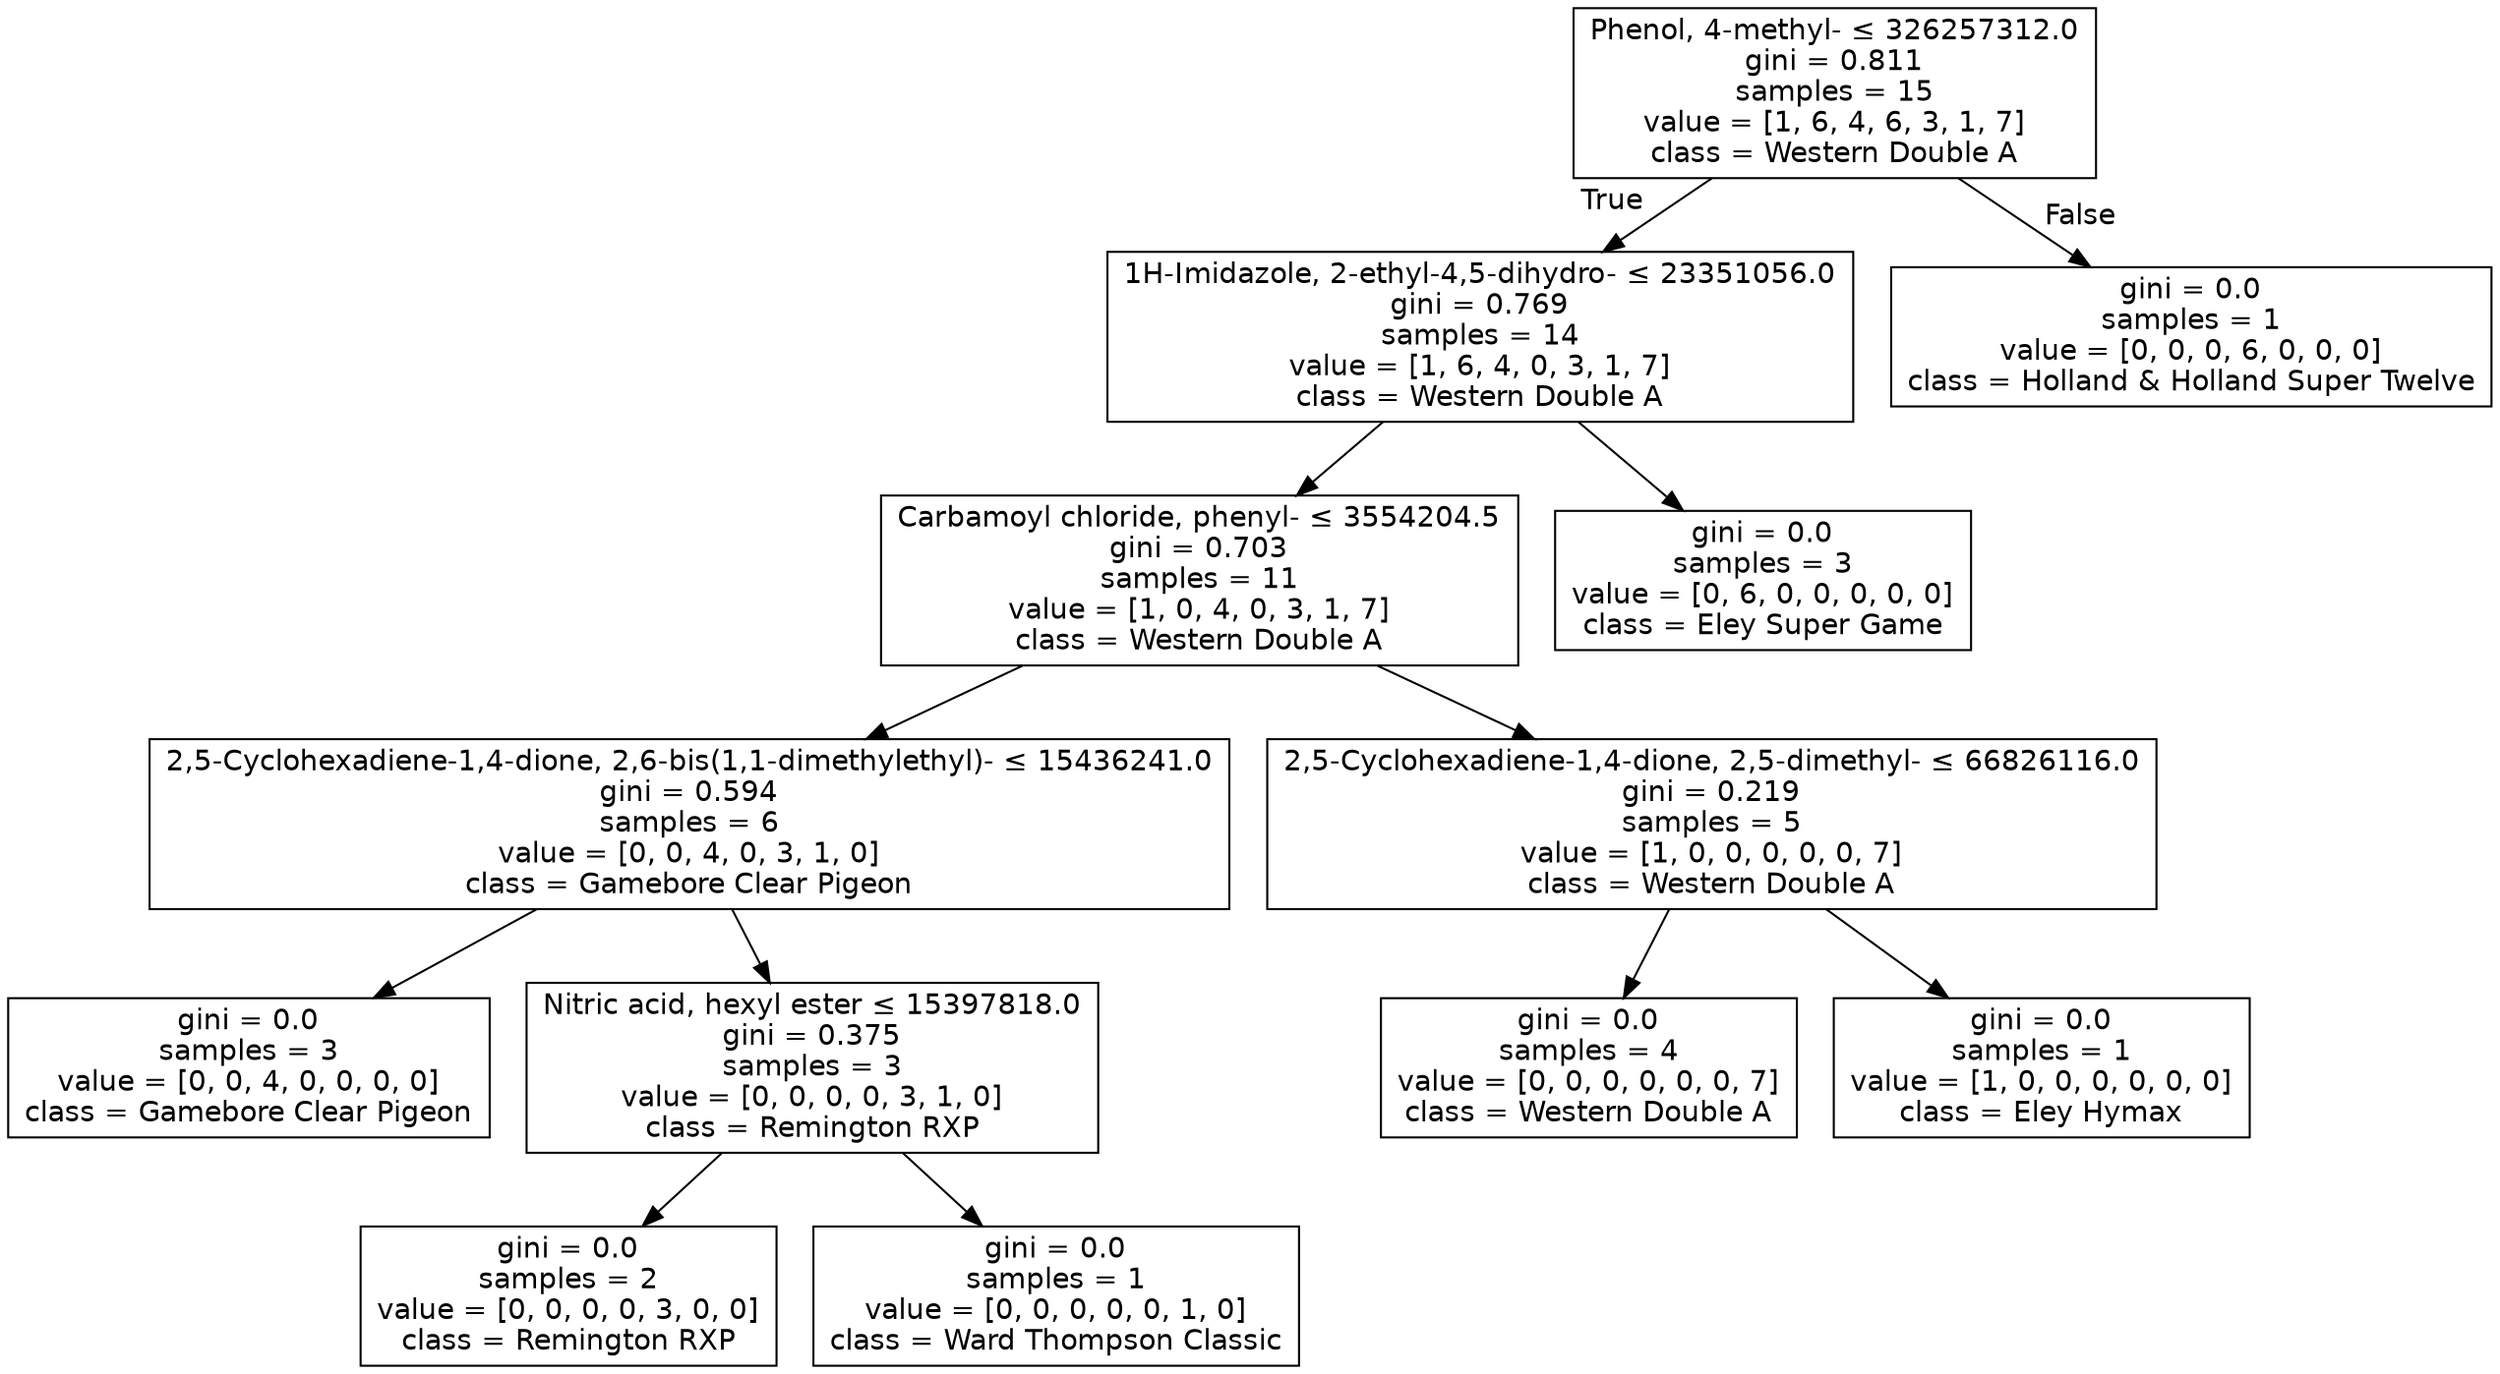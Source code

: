 digraph Tree {
node [shape=box, fontname="helvetica"] ;
edge [fontname="helvetica"] ;
0 [label=<Phenol, 4-methyl- &le; 326257312.0<br/>gini = 0.811<br/>samples = 15<br/>value = [1, 6, 4, 6, 3, 1, 7]<br/>class = Western Double A>] ;
1 [label=<1H-Imidazole, 2-ethyl-4,5-dihydro- &le; 23351056.0<br/>gini = 0.769<br/>samples = 14<br/>value = [1, 6, 4, 0, 3, 1, 7]<br/>class = Western Double A>] ;
0 -> 1 [labeldistance=2.5, labelangle=45, headlabel="True"] ;
2 [label=<Carbamoyl chloride, phenyl- &le; 3554204.5<br/>gini = 0.703<br/>samples = 11<br/>value = [1, 0, 4, 0, 3, 1, 7]<br/>class = Western Double A>] ;
1 -> 2 ;
3 [label=<2,5-Cyclohexadiene-1,4-dione, 2,6-bis(1,1-dimethylethyl)- &le; 15436241.0<br/>gini = 0.594<br/>samples = 6<br/>value = [0, 0, 4, 0, 3, 1, 0]<br/>class = Gamebore Clear Pigeon>] ;
2 -> 3 ;
4 [label=<gini = 0.0<br/>samples = 3<br/>value = [0, 0, 4, 0, 0, 0, 0]<br/>class = Gamebore Clear Pigeon>] ;
3 -> 4 ;
5 [label=<Nitric acid, hexyl ester &le; 15397818.0<br/>gini = 0.375<br/>samples = 3<br/>value = [0, 0, 0, 0, 3, 1, 0]<br/>class = Remington RXP>] ;
3 -> 5 ;
6 [label=<gini = 0.0<br/>samples = 2<br/>value = [0, 0, 0, 0, 3, 0, 0]<br/>class = Remington RXP>] ;
5 -> 6 ;
7 [label=<gini = 0.0<br/>samples = 1<br/>value = [0, 0, 0, 0, 0, 1, 0]<br/>class = Ward Thompson Classic>] ;
5 -> 7 ;
8 [label=<2,5-Cyclohexadiene-1,4-dione, 2,5-dimethyl- &le; 66826116.0<br/>gini = 0.219<br/>samples = 5<br/>value = [1, 0, 0, 0, 0, 0, 7]<br/>class = Western Double A>] ;
2 -> 8 ;
9 [label=<gini = 0.0<br/>samples = 4<br/>value = [0, 0, 0, 0, 0, 0, 7]<br/>class = Western Double A>] ;
8 -> 9 ;
10 [label=<gini = 0.0<br/>samples = 1<br/>value = [1, 0, 0, 0, 0, 0, 0]<br/>class = Eley Hymax>] ;
8 -> 10 ;
11 [label=<gini = 0.0<br/>samples = 3<br/>value = [0, 6, 0, 0, 0, 0, 0]<br/>class = Eley Super Game>] ;
1 -> 11 ;
12 [label=<gini = 0.0<br/>samples = 1<br/>value = [0, 0, 0, 6, 0, 0, 0]<br/>class = Holland &amp; Holland Super Twelve>] ;
0 -> 12 [labeldistance=2.5, labelangle=-45, headlabel="False"] ;
}
